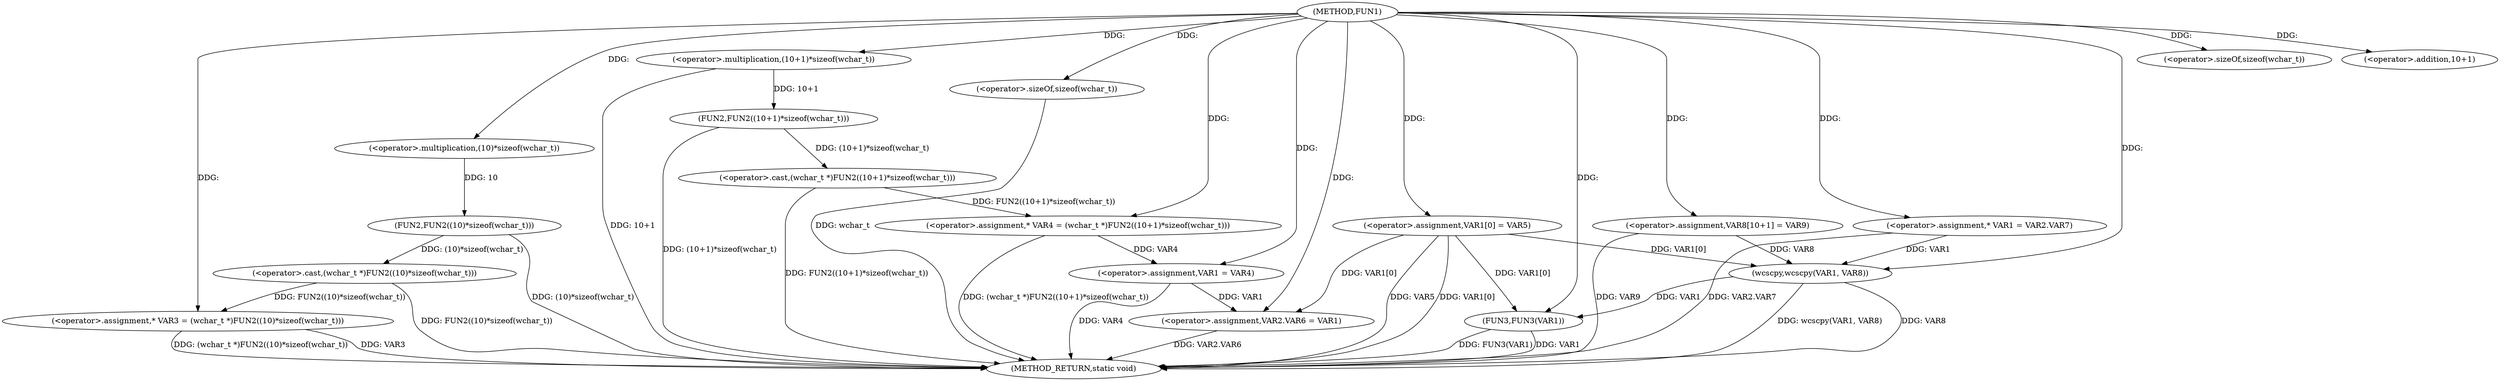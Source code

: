 digraph FUN1 {  
"1000100" [label = "(METHOD,FUN1)" ]
"1000156" [label = "(METHOD_RETURN,static void)" ]
"1000105" [label = "(<operator>.assignment,* VAR3 = (wchar_t *)FUN2((10)*sizeof(wchar_t)))" ]
"1000107" [label = "(<operator>.cast,(wchar_t *)FUN2((10)*sizeof(wchar_t)))" ]
"1000109" [label = "(FUN2,FUN2((10)*sizeof(wchar_t)))" ]
"1000110" [label = "(<operator>.multiplication,(10)*sizeof(wchar_t))" ]
"1000112" [label = "(<operator>.sizeOf,sizeof(wchar_t))" ]
"1000115" [label = "(<operator>.assignment,* VAR4 = (wchar_t *)FUN2((10+1)*sizeof(wchar_t)))" ]
"1000117" [label = "(<operator>.cast,(wchar_t *)FUN2((10+1)*sizeof(wchar_t)))" ]
"1000119" [label = "(FUN2,FUN2((10+1)*sizeof(wchar_t)))" ]
"1000120" [label = "(<operator>.multiplication,(10+1)*sizeof(wchar_t))" ]
"1000121" [label = "(<operator>.addition,10+1)" ]
"1000124" [label = "(<operator>.sizeOf,sizeof(wchar_t))" ]
"1000126" [label = "(<operator>.assignment,VAR1 = VAR4)" ]
"1000129" [label = "(<operator>.assignment,VAR1[0] = VAR5)" ]
"1000134" [label = "(<operator>.assignment,VAR2.VAR6 = VAR1)" ]
"1000141" [label = "(<operator>.assignment,* VAR1 = VAR2.VAR7)" ]
"1000148" [label = "(<operator>.assignment,VAR8[10+1] = VAR9)" ]
"1000151" [label = "(wcscpy,wcscpy(VAR1, VAR8))" ]
"1000154" [label = "(FUN3,FUN3(VAR1))" ]
  "1000115" -> "1000156"  [ label = "DDG: (wchar_t *)FUN2((10+1)*sizeof(wchar_t))"] 
  "1000124" -> "1000156"  [ label = "DDG: wchar_t"] 
  "1000151" -> "1000156"  [ label = "DDG: VAR8"] 
  "1000129" -> "1000156"  [ label = "DDG: VAR5"] 
  "1000154" -> "1000156"  [ label = "DDG: FUN3(VAR1)"] 
  "1000141" -> "1000156"  [ label = "DDG: VAR2.VAR7"] 
  "1000148" -> "1000156"  [ label = "DDG: VAR9"] 
  "1000126" -> "1000156"  [ label = "DDG: VAR4"] 
  "1000117" -> "1000156"  [ label = "DDG: FUN2((10+1)*sizeof(wchar_t))"] 
  "1000129" -> "1000156"  [ label = "DDG: VAR1[0]"] 
  "1000105" -> "1000156"  [ label = "DDG: (wchar_t *)FUN2((10)*sizeof(wchar_t))"] 
  "1000151" -> "1000156"  [ label = "DDG: wcscpy(VAR1, VAR8)"] 
  "1000154" -> "1000156"  [ label = "DDG: VAR1"] 
  "1000120" -> "1000156"  [ label = "DDG: 10+1"] 
  "1000134" -> "1000156"  [ label = "DDG: VAR2.VAR6"] 
  "1000109" -> "1000156"  [ label = "DDG: (10)*sizeof(wchar_t)"] 
  "1000119" -> "1000156"  [ label = "DDG: (10+1)*sizeof(wchar_t)"] 
  "1000105" -> "1000156"  [ label = "DDG: VAR3"] 
  "1000107" -> "1000156"  [ label = "DDG: FUN2((10)*sizeof(wchar_t))"] 
  "1000107" -> "1000105"  [ label = "DDG: FUN2((10)*sizeof(wchar_t))"] 
  "1000100" -> "1000105"  [ label = "DDG: "] 
  "1000109" -> "1000107"  [ label = "DDG: (10)*sizeof(wchar_t)"] 
  "1000110" -> "1000109"  [ label = "DDG: 10"] 
  "1000100" -> "1000110"  [ label = "DDG: "] 
  "1000100" -> "1000112"  [ label = "DDG: "] 
  "1000117" -> "1000115"  [ label = "DDG: FUN2((10+1)*sizeof(wchar_t))"] 
  "1000100" -> "1000115"  [ label = "DDG: "] 
  "1000119" -> "1000117"  [ label = "DDG: (10+1)*sizeof(wchar_t)"] 
  "1000120" -> "1000119"  [ label = "DDG: 10+1"] 
  "1000100" -> "1000120"  [ label = "DDG: "] 
  "1000100" -> "1000121"  [ label = "DDG: "] 
  "1000100" -> "1000124"  [ label = "DDG: "] 
  "1000115" -> "1000126"  [ label = "DDG: VAR4"] 
  "1000100" -> "1000126"  [ label = "DDG: "] 
  "1000100" -> "1000129"  [ label = "DDG: "] 
  "1000129" -> "1000134"  [ label = "DDG: VAR1[0]"] 
  "1000126" -> "1000134"  [ label = "DDG: VAR1"] 
  "1000100" -> "1000134"  [ label = "DDG: "] 
  "1000100" -> "1000141"  [ label = "DDG: "] 
  "1000100" -> "1000148"  [ label = "DDG: "] 
  "1000129" -> "1000151"  [ label = "DDG: VAR1[0]"] 
  "1000141" -> "1000151"  [ label = "DDG: VAR1"] 
  "1000100" -> "1000151"  [ label = "DDG: "] 
  "1000148" -> "1000151"  [ label = "DDG: VAR8"] 
  "1000129" -> "1000154"  [ label = "DDG: VAR1[0]"] 
  "1000151" -> "1000154"  [ label = "DDG: VAR1"] 
  "1000100" -> "1000154"  [ label = "DDG: "] 
}
